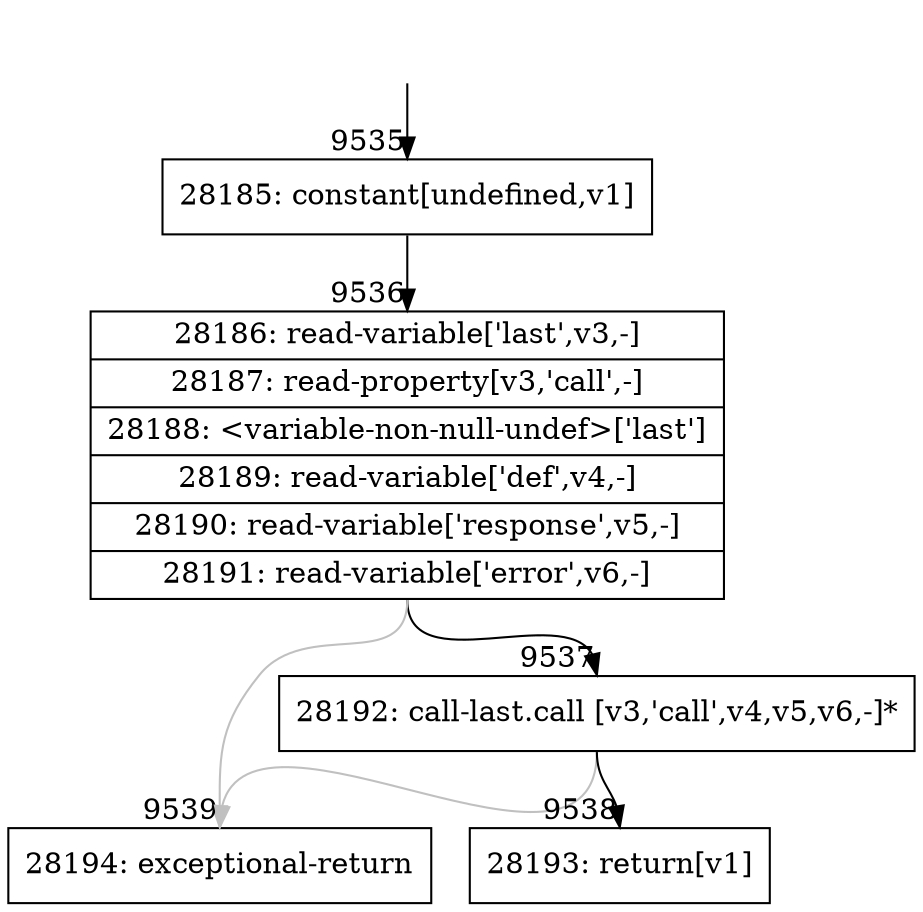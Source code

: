 digraph {
rankdir="TD"
BB_entry660[shape=none,label=""];
BB_entry660 -> BB9535 [tailport=s, headport=n, headlabel="    9535"]
BB9535 [shape=record label="{28185: constant[undefined,v1]}" ] 
BB9535 -> BB9536 [tailport=s, headport=n, headlabel="      9536"]
BB9536 [shape=record label="{28186: read-variable['last',v3,-]|28187: read-property[v3,'call',-]|28188: \<variable-non-null-undef\>['last']|28189: read-variable['def',v4,-]|28190: read-variable['response',v5,-]|28191: read-variable['error',v6,-]}" ] 
BB9536 -> BB9537 [tailport=s, headport=n, headlabel="      9537"]
BB9536 -> BB9539 [tailport=s, headport=n, color=gray, headlabel="      9539"]
BB9537 [shape=record label="{28192: call-last.call [v3,'call',v4,v5,v6,-]*}" ] 
BB9537 -> BB9538 [tailport=s, headport=n, headlabel="      9538"]
BB9537 -> BB9539 [tailport=s, headport=n, color=gray]
BB9538 [shape=record label="{28193: return[v1]}" ] 
BB9539 [shape=record label="{28194: exceptional-return}" ] 
//#$~ 13318
}
